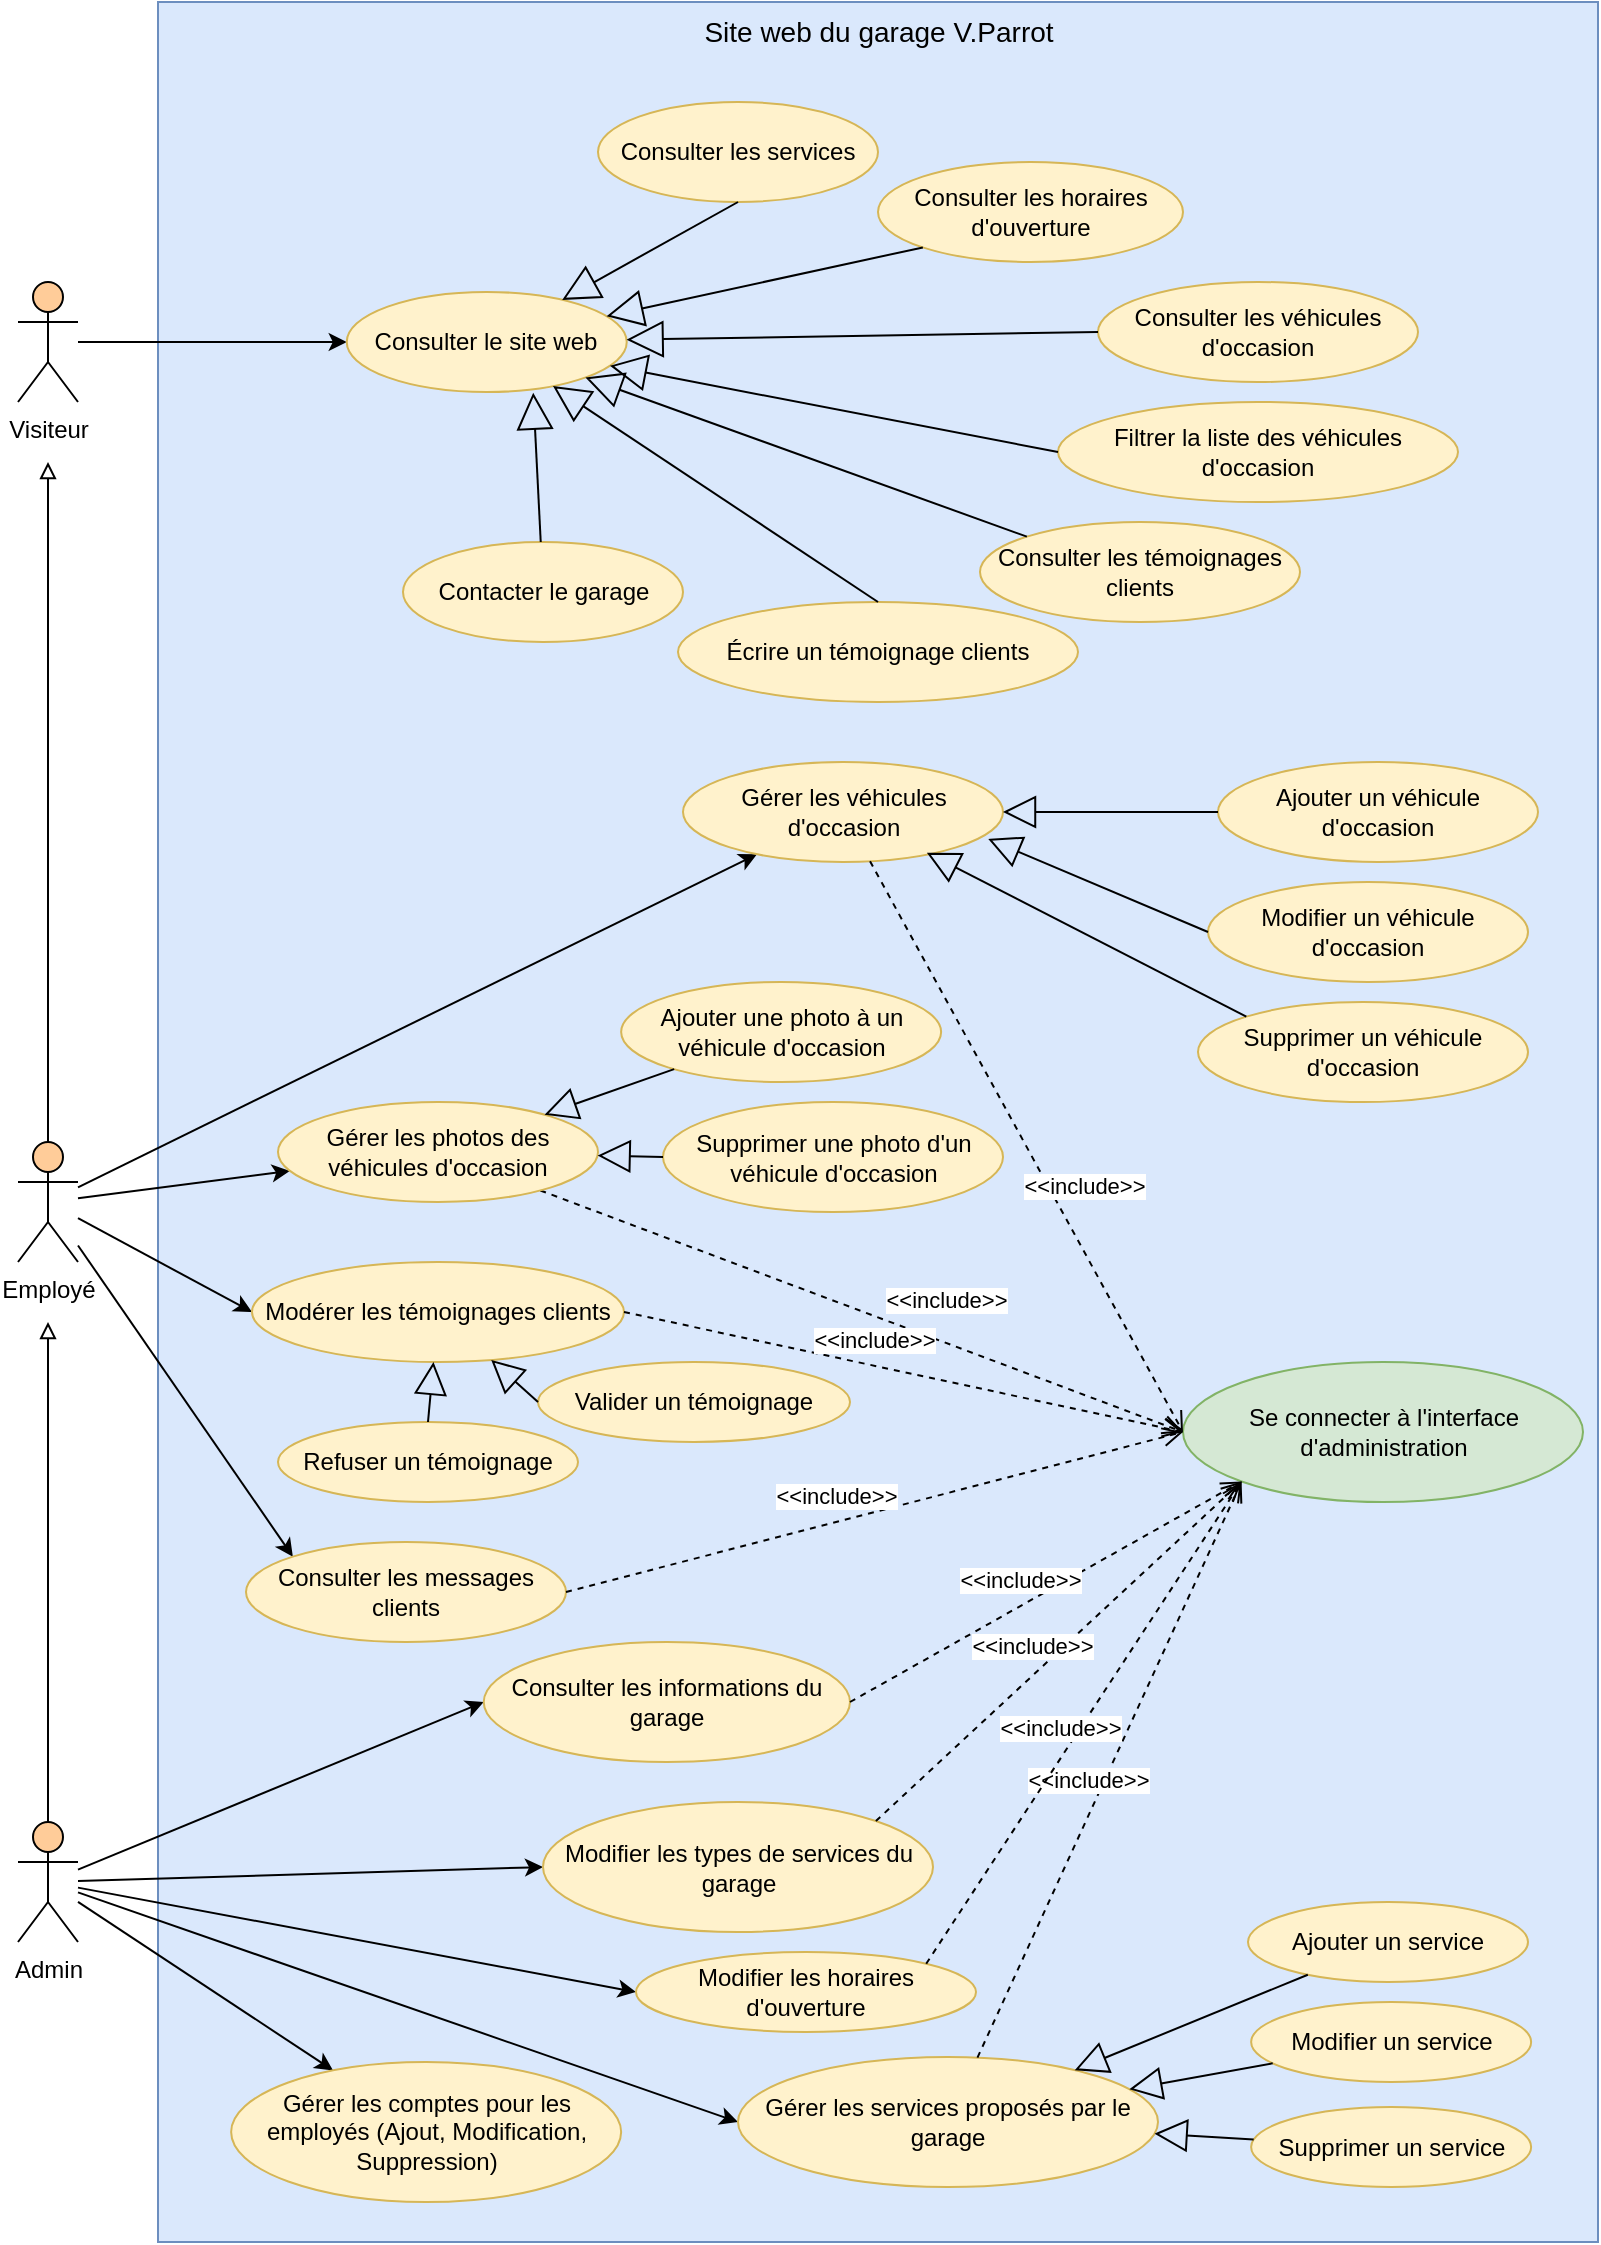 <mxfile version="22.0.0" type="device">
  <diagram name="Page-1" id="h5iBWaYtBdIzpQoZOTI2">
    <mxGraphModel dx="1059" dy="752" grid="1" gridSize="10" guides="1" tooltips="1" connect="1" arrows="1" fold="1" page="1" pageScale="1" pageWidth="827" pageHeight="1169" math="0" shadow="0">
      <root>
        <mxCell id="0" />
        <mxCell id="1" parent="0" />
        <mxCell id="wkDEfTS1j_juvGfnHHMa-12" value="" style="rounded=0;whiteSpace=wrap;html=1;fillColor=#dae8fc;strokeColor=#6c8ebf;verticalAlign=bottom;" parent="1" vertex="1">
          <mxGeometry x="90" y="10" width="720" height="1120" as="geometry" />
        </mxCell>
        <mxCell id="wkDEfTS1j_juvGfnHHMa-36" style="edgeStyle=orthogonalEdgeStyle;rounded=0;orthogonalLoop=1;jettySize=auto;html=1;endArrow=block;endFill=0;" parent="1" source="wkDEfTS1j_juvGfnHHMa-1" edge="1">
          <mxGeometry relative="1" as="geometry">
            <mxPoint x="35" y="670" as="targetPoint" />
          </mxGeometry>
        </mxCell>
        <mxCell id="wkDEfTS1j_juvGfnHHMa-52" style="rounded=0;orthogonalLoop=1;jettySize=auto;html=1;entryX=0;entryY=0.5;entryDx=0;entryDy=0;" parent="1" source="wkDEfTS1j_juvGfnHHMa-1" target="wkDEfTS1j_juvGfnHHMa-19" edge="1">
          <mxGeometry relative="1" as="geometry" />
        </mxCell>
        <mxCell id="wkDEfTS1j_juvGfnHHMa-98" style="rounded=0;orthogonalLoop=1;jettySize=auto;html=1;entryX=0;entryY=0.5;entryDx=0;entryDy=0;" parent="1" source="wkDEfTS1j_juvGfnHHMa-1" target="wkDEfTS1j_juvGfnHHMa-80" edge="1">
          <mxGeometry relative="1" as="geometry" />
        </mxCell>
        <mxCell id="wkDEfTS1j_juvGfnHHMa-99" style="rounded=0;orthogonalLoop=1;jettySize=auto;html=1;entryX=0;entryY=0.5;entryDx=0;entryDy=0;" parent="1" source="wkDEfTS1j_juvGfnHHMa-1" target="wkDEfTS1j_juvGfnHHMa-75" edge="1">
          <mxGeometry relative="1" as="geometry" />
        </mxCell>
        <mxCell id="wkDEfTS1j_juvGfnHHMa-100" style="rounded=0;orthogonalLoop=1;jettySize=auto;html=1;entryX=0;entryY=0.5;entryDx=0;entryDy=0;" parent="1" source="wkDEfTS1j_juvGfnHHMa-1" target="wkDEfTS1j_juvGfnHHMa-74" edge="1">
          <mxGeometry relative="1" as="geometry" />
        </mxCell>
        <mxCell id="dHHyZEyWkRLaGQ7uEb4g-2" style="rounded=0;orthogonalLoop=1;jettySize=auto;html=1;" edge="1" parent="1" source="wkDEfTS1j_juvGfnHHMa-1" target="dHHyZEyWkRLaGQ7uEb4g-1">
          <mxGeometry relative="1" as="geometry" />
        </mxCell>
        <mxCell id="wkDEfTS1j_juvGfnHHMa-1" value="Admin&lt;br&gt;" style="shape=umlActor;verticalLabelPosition=bottom;verticalAlign=top;html=1;outlineConnect=0;fillColor=#FFCC99;" parent="1" vertex="1">
          <mxGeometry x="20" y="920" width="30" height="60" as="geometry" />
        </mxCell>
        <mxCell id="wkDEfTS1j_juvGfnHHMa-37" style="edgeStyle=orthogonalEdgeStyle;rounded=0;orthogonalLoop=1;jettySize=auto;html=1;endArrow=block;endFill=0;" parent="1" source="wkDEfTS1j_juvGfnHHMa-5" edge="1">
          <mxGeometry relative="1" as="geometry">
            <mxPoint x="35" y="240" as="targetPoint" />
          </mxGeometry>
        </mxCell>
        <mxCell id="wkDEfTS1j_juvGfnHHMa-58" style="rounded=0;orthogonalLoop=1;jettySize=auto;html=1;entryX=0;entryY=0.5;entryDx=0;entryDy=0;" parent="1" source="wkDEfTS1j_juvGfnHHMa-5" target="wkDEfTS1j_juvGfnHHMa-31" edge="1">
          <mxGeometry relative="1" as="geometry" />
        </mxCell>
        <mxCell id="wkDEfTS1j_juvGfnHHMa-59" style="rounded=0;orthogonalLoop=1;jettySize=auto;html=1;entryX=0;entryY=0;entryDx=0;entryDy=0;" parent="1" source="wkDEfTS1j_juvGfnHHMa-5" target="wkDEfTS1j_juvGfnHHMa-35" edge="1">
          <mxGeometry relative="1" as="geometry" />
        </mxCell>
        <mxCell id="wkDEfTS1j_juvGfnHHMa-91" style="rounded=0;orthogonalLoop=1;jettySize=auto;html=1;" parent="1" source="wkDEfTS1j_juvGfnHHMa-5" target="wkDEfTS1j_juvGfnHHMa-76" edge="1">
          <mxGeometry relative="1" as="geometry" />
        </mxCell>
        <mxCell id="wkDEfTS1j_juvGfnHHMa-92" style="rounded=0;orthogonalLoop=1;jettySize=auto;html=1;" parent="1" source="wkDEfTS1j_juvGfnHHMa-5" target="wkDEfTS1j_juvGfnHHMa-77" edge="1">
          <mxGeometry relative="1" as="geometry" />
        </mxCell>
        <mxCell id="wkDEfTS1j_juvGfnHHMa-5" value="Employé" style="shape=umlActor;verticalLabelPosition=bottom;verticalAlign=top;html=1;outlineConnect=0;fillColor=#FFCC99;" parent="1" vertex="1">
          <mxGeometry x="20" y="580" width="30" height="60" as="geometry" />
        </mxCell>
        <mxCell id="wkDEfTS1j_juvGfnHHMa-60" style="rounded=0;orthogonalLoop=1;jettySize=auto;html=1;entryX=0;entryY=0.5;entryDx=0;entryDy=0;" parent="1" source="wkDEfTS1j_juvGfnHHMa-6" target="wkDEfTS1j_juvGfnHHMa-30" edge="1">
          <mxGeometry relative="1" as="geometry" />
        </mxCell>
        <mxCell id="wkDEfTS1j_juvGfnHHMa-6" value="Visiteur" style="shape=umlActor;verticalLabelPosition=bottom;verticalAlign=top;html=1;outlineConnect=0;fillColor=#FFCC99;" parent="1" vertex="1">
          <mxGeometry x="20" y="150" width="30" height="60" as="geometry" />
        </mxCell>
        <mxCell id="wkDEfTS1j_juvGfnHHMa-13" value="Site web du garage V.Parrot" style="text;html=1;strokeColor=none;fillColor=none;align=center;verticalAlign=middle;whiteSpace=wrap;rounded=0;fontSize=14;" parent="1" vertex="1">
          <mxGeometry x="352.5" y="10" width="195" height="30" as="geometry" />
        </mxCell>
        <mxCell id="wkDEfTS1j_juvGfnHHMa-14" value="Se connecter à l&#39;interface d&#39;administration" style="ellipse;whiteSpace=wrap;html=1;fillColor=#d5e8d4;strokeColor=#82b366;" parent="1" vertex="1">
          <mxGeometry x="602.5" y="690" width="200" height="70" as="geometry" />
        </mxCell>
        <mxCell id="wkDEfTS1j_juvGfnHHMa-15" value="Ajouter un service" style="ellipse;whiteSpace=wrap;html=1;fillColor=#fff2cc;strokeColor=#d6b656;" parent="1" vertex="1">
          <mxGeometry x="635" y="960" width="140" height="40" as="geometry" />
        </mxCell>
        <mxCell id="wkDEfTS1j_juvGfnHHMa-16" value="Modifier un service" style="ellipse;whiteSpace=wrap;html=1;fillColor=#fff2cc;strokeColor=#d6b656;" parent="1" vertex="1">
          <mxGeometry x="636.57" y="1010" width="140" height="40" as="geometry" />
        </mxCell>
        <mxCell id="wkDEfTS1j_juvGfnHHMa-17" value="Supprimer un service" style="ellipse;whiteSpace=wrap;html=1;fillColor=#fff2cc;strokeColor=#d6b656;" parent="1" vertex="1">
          <mxGeometry x="636.57" y="1062.5" width="140" height="40" as="geometry" />
        </mxCell>
        <mxCell id="wkDEfTS1j_juvGfnHHMa-18" value="Consulter les services" style="ellipse;whiteSpace=wrap;html=1;fillColor=#fff2cc;strokeColor=#d6b656;" parent="1" vertex="1">
          <mxGeometry x="310" y="60" width="140" height="50" as="geometry" />
        </mxCell>
        <mxCell id="wkDEfTS1j_juvGfnHHMa-19" value="Modifier les horaires d&#39;ouverture" style="ellipse;whiteSpace=wrap;html=1;fillColor=#fff2cc;strokeColor=#d6b656;" parent="1" vertex="1">
          <mxGeometry x="329" y="985" width="170" height="40" as="geometry" />
        </mxCell>
        <mxCell id="wkDEfTS1j_juvGfnHHMa-20" value="Consulter les véhicules d&#39;occasion" style="ellipse;whiteSpace=wrap;html=1;fillColor=#fff2cc;strokeColor=#d6b656;" parent="1" vertex="1">
          <mxGeometry x="560" y="150" width="160" height="50" as="geometry" />
        </mxCell>
        <mxCell id="wkDEfTS1j_juvGfnHHMa-21" value="Consulter les horaires d&#39;ouverture" style="ellipse;whiteSpace=wrap;html=1;fillColor=#fff2cc;strokeColor=#d6b656;" parent="1" vertex="1">
          <mxGeometry x="450" y="90" width="152.5" height="50" as="geometry" />
        </mxCell>
        <mxCell id="wkDEfTS1j_juvGfnHHMa-22" value="Ajouter un véhicule d&#39;occasion" style="ellipse;whiteSpace=wrap;html=1;fillColor=#fff2cc;strokeColor=#d6b656;" parent="1" vertex="1">
          <mxGeometry x="620" y="390" width="160" height="50" as="geometry" />
        </mxCell>
        <mxCell id="wkDEfTS1j_juvGfnHHMa-23" value="Modifier un véhicule d&#39;occasion" style="ellipse;whiteSpace=wrap;html=1;fillColor=#fff2cc;strokeColor=#d6b656;" parent="1" vertex="1">
          <mxGeometry x="615" y="450" width="160" height="50" as="geometry" />
        </mxCell>
        <mxCell id="wkDEfTS1j_juvGfnHHMa-24" value="Supprimer un véhicule d&#39;occasion" style="ellipse;whiteSpace=wrap;html=1;fillColor=#fff2cc;strokeColor=#d6b656;" parent="1" vertex="1">
          <mxGeometry x="610" y="510" width="165" height="50" as="geometry" />
        </mxCell>
        <mxCell id="wkDEfTS1j_juvGfnHHMa-25" value="Filtrer la liste des véhicules d&#39;occasion" style="ellipse;whiteSpace=wrap;html=1;fillColor=#fff2cc;strokeColor=#d6b656;" parent="1" vertex="1">
          <mxGeometry x="540" y="210" width="200" height="50" as="geometry" />
        </mxCell>
        <mxCell id="wkDEfTS1j_juvGfnHHMa-27" value="Contacter le garage" style="ellipse;whiteSpace=wrap;html=1;fillColor=#fff2cc;strokeColor=#d6b656;" parent="1" vertex="1">
          <mxGeometry x="212.5" y="280" width="140" height="50" as="geometry" />
        </mxCell>
        <mxCell id="wkDEfTS1j_juvGfnHHMa-28" value="Écrire un témoignage clients" style="ellipse;whiteSpace=wrap;html=1;fillColor=#fff2cc;strokeColor=#d6b656;" parent="1" vertex="1">
          <mxGeometry x="350" y="310" width="200" height="50" as="geometry" />
        </mxCell>
        <mxCell id="wkDEfTS1j_juvGfnHHMa-30" value="Consulter le site web" style="ellipse;whiteSpace=wrap;html=1;fillColor=#fff2cc;strokeColor=#d6b656;" parent="1" vertex="1">
          <mxGeometry x="184.37" y="155" width="140" height="50" as="geometry" />
        </mxCell>
        <mxCell id="wkDEfTS1j_juvGfnHHMa-31" value="Modérer les témoignages clients" style="ellipse;whiteSpace=wrap;html=1;fillColor=#fff2cc;strokeColor=#d6b656;" parent="1" vertex="1">
          <mxGeometry x="137" y="640" width="186" height="50" as="geometry" />
        </mxCell>
        <mxCell id="wkDEfTS1j_juvGfnHHMa-33" value="Ajouter une photo à un véhicule d&#39;occasion" style="ellipse;whiteSpace=wrap;html=1;fillColor=#fff2cc;strokeColor=#d6b656;" parent="1" vertex="1">
          <mxGeometry x="321.57" y="500" width="160" height="50" as="geometry" />
        </mxCell>
        <mxCell id="wkDEfTS1j_juvGfnHHMa-34" value="Supprimer une photo d&#39;un véhicule d&#39;occasion" style="ellipse;whiteSpace=wrap;html=1;fillColor=#fff2cc;strokeColor=#d6b656;" parent="1" vertex="1">
          <mxGeometry x="342.5" y="560" width="170" height="55" as="geometry" />
        </mxCell>
        <mxCell id="wkDEfTS1j_juvGfnHHMa-35" value="Consulter les messages clients" style="ellipse;whiteSpace=wrap;html=1;fillColor=#fff2cc;strokeColor=#d6b656;" parent="1" vertex="1">
          <mxGeometry x="134" y="780" width="160" height="50" as="geometry" />
        </mxCell>
        <mxCell id="wkDEfTS1j_juvGfnHHMa-40" style="edgeStyle=orthogonalEdgeStyle;rounded=0;orthogonalLoop=1;jettySize=auto;html=1;exitX=0.5;exitY=1;exitDx=0;exitDy=0;" parent="1" source="wkDEfTS1j_juvGfnHHMa-25" target="wkDEfTS1j_juvGfnHHMa-25" edge="1">
          <mxGeometry relative="1" as="geometry" />
        </mxCell>
        <mxCell id="wkDEfTS1j_juvGfnHHMa-46" value="Consulter les témoignages clients" style="ellipse;whiteSpace=wrap;html=1;fillColor=#fff2cc;strokeColor=#d6b656;" parent="1" vertex="1">
          <mxGeometry x="501" y="270" width="160" height="50" as="geometry" />
        </mxCell>
        <mxCell id="wkDEfTS1j_juvGfnHHMa-73" value="&amp;lt;&amp;lt;include&amp;gt;&amp;gt;" style="html=1;verticalAlign=bottom;endArrow=open;dashed=1;endSize=8;curved=0;rounded=0;entryX=0;entryY=0.5;entryDx=0;entryDy=0;" parent="1" source="wkDEfTS1j_juvGfnHHMa-77" target="wkDEfTS1j_juvGfnHHMa-14" edge="1">
          <mxGeometry x="0.239" y="12" relative="1" as="geometry">
            <mxPoint x="512" y="625" as="sourcePoint" />
            <mxPoint x="590" y="725" as="targetPoint" />
            <mxPoint as="offset" />
          </mxGeometry>
        </mxCell>
        <mxCell id="wkDEfTS1j_juvGfnHHMa-74" value="Consulter les informations du garage" style="ellipse;whiteSpace=wrap;html=1;fillColor=#fff2cc;strokeColor=#d6b656;" parent="1" vertex="1">
          <mxGeometry x="252.87" y="830" width="183.13" height="60" as="geometry" />
        </mxCell>
        <mxCell id="wkDEfTS1j_juvGfnHHMa-75" value="Modifier les types de services du garage" style="ellipse;whiteSpace=wrap;html=1;fillColor=#fff2cc;strokeColor=#d6b656;" parent="1" vertex="1">
          <mxGeometry x="282.5" y="910" width="195" height="65" as="geometry" />
        </mxCell>
        <mxCell id="wkDEfTS1j_juvGfnHHMa-76" value="Gérer les véhicules d&#39;occasion" style="ellipse;whiteSpace=wrap;html=1;fillColor=#fff2cc;strokeColor=#d6b656;" parent="1" vertex="1">
          <mxGeometry x="352.5" y="390" width="160" height="50" as="geometry" />
        </mxCell>
        <mxCell id="wkDEfTS1j_juvGfnHHMa-77" value="Gérer les photos des véhicules d&#39;occasion" style="ellipse;whiteSpace=wrap;html=1;fillColor=#fff2cc;strokeColor=#d6b656;" parent="1" vertex="1">
          <mxGeometry x="150" y="560" width="160" height="50" as="geometry" />
        </mxCell>
        <mxCell id="wkDEfTS1j_juvGfnHHMa-78" value="Valider un témoignage" style="ellipse;whiteSpace=wrap;html=1;fillColor=#fff2cc;strokeColor=#d6b656;" parent="1" vertex="1">
          <mxGeometry x="280" y="690" width="156" height="40" as="geometry" />
        </mxCell>
        <mxCell id="wkDEfTS1j_juvGfnHHMa-79" value="Refuser un témoignage" style="ellipse;whiteSpace=wrap;html=1;fillColor=#fff2cc;strokeColor=#d6b656;" parent="1" vertex="1">
          <mxGeometry x="150" y="720" width="150" height="40" as="geometry" />
        </mxCell>
        <mxCell id="wkDEfTS1j_juvGfnHHMa-80" value="Gérer les services proposés par le garage" style="ellipse;whiteSpace=wrap;html=1;fillColor=#fff2cc;strokeColor=#d6b656;" parent="1" vertex="1">
          <mxGeometry x="380" y="1037.5" width="210" height="65" as="geometry" />
        </mxCell>
        <mxCell id="wkDEfTS1j_juvGfnHHMa-81" value="" style="endArrow=block;endSize=16;endFill=0;html=1;rounded=0;exitX=0.5;exitY=1;exitDx=0;exitDy=0;" parent="1" source="wkDEfTS1j_juvGfnHHMa-18" target="wkDEfTS1j_juvGfnHHMa-30" edge="1">
          <mxGeometry x="0.393" y="21" width="160" relative="1" as="geometry">
            <mxPoint x="430" y="220" as="sourcePoint" />
            <mxPoint x="590" y="220" as="targetPoint" />
            <mxPoint as="offset" />
          </mxGeometry>
        </mxCell>
        <mxCell id="wkDEfTS1j_juvGfnHHMa-82" value="" style="endArrow=block;endSize=16;endFill=0;html=1;rounded=0;exitX=0;exitY=1;exitDx=0;exitDy=0;" parent="1" source="wkDEfTS1j_juvGfnHHMa-21" target="wkDEfTS1j_juvGfnHHMa-30" edge="1">
          <mxGeometry x="0.393" y="21" width="160" relative="1" as="geometry">
            <mxPoint x="410" y="140" as="sourcePoint" />
            <mxPoint x="395" y="205" as="targetPoint" />
            <mxPoint as="offset" />
          </mxGeometry>
        </mxCell>
        <mxCell id="wkDEfTS1j_juvGfnHHMa-83" value="" style="endArrow=block;endSize=16;endFill=0;html=1;rounded=0;exitX=0;exitY=0.5;exitDx=0;exitDy=0;" parent="1" source="wkDEfTS1j_juvGfnHHMa-20" target="wkDEfTS1j_juvGfnHHMa-30" edge="1">
          <mxGeometry x="0.393" y="21" width="160" relative="1" as="geometry">
            <mxPoint x="420" y="150" as="sourcePoint" />
            <mxPoint x="380" y="200" as="targetPoint" />
            <mxPoint as="offset" />
          </mxGeometry>
        </mxCell>
        <mxCell id="wkDEfTS1j_juvGfnHHMa-84" value="" style="endArrow=block;endSize=16;endFill=0;html=1;rounded=0;exitX=0;exitY=0.5;exitDx=0;exitDy=0;" parent="1" source="wkDEfTS1j_juvGfnHHMa-25" target="wkDEfTS1j_juvGfnHHMa-30" edge="1">
          <mxGeometry x="0.393" y="21" width="160" relative="1" as="geometry">
            <mxPoint x="580" y="195" as="sourcePoint" />
            <mxPoint x="390" y="210" as="targetPoint" />
            <mxPoint as="offset" />
          </mxGeometry>
        </mxCell>
        <mxCell id="wkDEfTS1j_juvGfnHHMa-85" value="" style="endArrow=block;endSize=16;endFill=0;html=1;rounded=0;exitX=0;exitY=0;exitDx=0;exitDy=0;" parent="1" source="wkDEfTS1j_juvGfnHHMa-46" target="wkDEfTS1j_juvGfnHHMa-30" edge="1">
          <mxGeometry x="0.393" y="21" width="160" relative="1" as="geometry">
            <mxPoint x="560" y="255" as="sourcePoint" />
            <mxPoint x="385" y="218" as="targetPoint" />
            <mxPoint as="offset" />
          </mxGeometry>
        </mxCell>
        <mxCell id="wkDEfTS1j_juvGfnHHMa-86" value="" style="endArrow=block;endSize=16;endFill=0;html=1;rounded=0;exitX=0.5;exitY=0;exitDx=0;exitDy=0;" parent="1" source="wkDEfTS1j_juvGfnHHMa-28" target="wkDEfTS1j_juvGfnHHMa-30" edge="1">
          <mxGeometry x="0.393" y="21" width="160" relative="1" as="geometry">
            <mxPoint x="534" y="297" as="sourcePoint" />
            <mxPoint x="369" y="224" as="targetPoint" />
            <mxPoint as="offset" />
          </mxGeometry>
        </mxCell>
        <mxCell id="wkDEfTS1j_juvGfnHHMa-87" value="" style="endArrow=block;endSize=16;endFill=0;html=1;rounded=0;entryX=0.666;entryY=1.007;entryDx=0;entryDy=0;entryPerimeter=0;" parent="1" source="wkDEfTS1j_juvGfnHHMa-27" target="wkDEfTS1j_juvGfnHHMa-30" edge="1">
          <mxGeometry x="0.393" y="21" width="160" relative="1" as="geometry">
            <mxPoint x="440" y="330" as="sourcePoint" />
            <mxPoint x="347" y="229" as="targetPoint" />
            <mxPoint as="offset" />
          </mxGeometry>
        </mxCell>
        <mxCell id="wkDEfTS1j_juvGfnHHMa-88" value="" style="endArrow=block;endSize=14;endFill=0;html=1;rounded=0;exitX=0;exitY=0.5;exitDx=0;exitDy=0;" parent="1" source="wkDEfTS1j_juvGfnHHMa-22" target="wkDEfTS1j_juvGfnHHMa-76" edge="1">
          <mxGeometry x="0.393" y="21" width="160" relative="1" as="geometry">
            <mxPoint x="297" y="445" as="sourcePoint" />
            <mxPoint x="280" y="370" as="targetPoint" />
            <mxPoint as="offset" />
          </mxGeometry>
        </mxCell>
        <mxCell id="wkDEfTS1j_juvGfnHHMa-89" value="" style="endArrow=block;endSize=14;endFill=0;html=1;rounded=0;exitX=0;exitY=0;exitDx=0;exitDy=0;entryX=0.762;entryY=0.907;entryDx=0;entryDy=0;entryPerimeter=0;" parent="1" source="wkDEfTS1j_juvGfnHHMa-24" target="wkDEfTS1j_juvGfnHHMa-76" edge="1">
          <mxGeometry x="0.393" y="21" width="160" relative="1" as="geometry">
            <mxPoint x="320" y="445" as="sourcePoint" />
            <mxPoint x="510" y="415" as="targetPoint" />
            <mxPoint as="offset" />
          </mxGeometry>
        </mxCell>
        <mxCell id="wkDEfTS1j_juvGfnHHMa-90" value="" style="endArrow=block;endSize=14;endFill=0;html=1;rounded=0;exitX=0;exitY=0.5;exitDx=0;exitDy=0;entryX=0.954;entryY=0.77;entryDx=0;entryDy=0;entryPerimeter=0;" parent="1" source="wkDEfTS1j_juvGfnHHMa-23" target="wkDEfTS1j_juvGfnHHMa-76" edge="1">
          <mxGeometry x="0.393" y="21" width="160" relative="1" as="geometry">
            <mxPoint x="330" y="455" as="sourcePoint" />
            <mxPoint x="281" y="492" as="targetPoint" />
            <mxPoint as="offset" />
          </mxGeometry>
        </mxCell>
        <mxCell id="wkDEfTS1j_juvGfnHHMa-93" value="" style="endArrow=block;endSize=14;endFill=0;html=1;rounded=0;exitX=0;exitY=0.5;exitDx=0;exitDy=0;" parent="1" source="wkDEfTS1j_juvGfnHHMa-34" target="wkDEfTS1j_juvGfnHHMa-77" edge="1">
          <mxGeometry x="0.393" y="21" width="160" relative="1" as="geometry">
            <mxPoint x="409" y="537" as="sourcePoint" />
            <mxPoint x="309" y="518" as="targetPoint" />
            <mxPoint as="offset" />
          </mxGeometry>
        </mxCell>
        <mxCell id="wkDEfTS1j_juvGfnHHMa-94" value="" style="endArrow=block;endSize=14;endFill=0;html=1;rounded=0;" parent="1" source="wkDEfTS1j_juvGfnHHMa-33" target="wkDEfTS1j_juvGfnHHMa-77" edge="1">
          <mxGeometry x="0.393" y="21" width="160" relative="1" as="geometry">
            <mxPoint x="419" y="547" as="sourcePoint" />
            <mxPoint x="319" y="528" as="targetPoint" />
            <mxPoint as="offset" />
          </mxGeometry>
        </mxCell>
        <mxCell id="wkDEfTS1j_juvGfnHHMa-95" value="" style="endArrow=block;endSize=14;endFill=0;html=1;rounded=0;exitX=0;exitY=0.5;exitDx=0;exitDy=0;" parent="1" source="wkDEfTS1j_juvGfnHHMa-78" target="wkDEfTS1j_juvGfnHHMa-31" edge="1">
          <mxGeometry x="0.393" y="21" width="160" relative="1" as="geometry">
            <mxPoint x="350" y="678" as="sourcePoint" />
            <mxPoint x="274" y="641" as="targetPoint" />
            <mxPoint as="offset" />
          </mxGeometry>
        </mxCell>
        <mxCell id="wkDEfTS1j_juvGfnHHMa-96" value="" style="endArrow=block;endSize=14;endFill=0;html=1;rounded=0;exitX=0.5;exitY=0;exitDx=0;exitDy=0;" parent="1" source="wkDEfTS1j_juvGfnHHMa-79" target="wkDEfTS1j_juvGfnHHMa-31" edge="1">
          <mxGeometry x="0.393" y="21" width="160" relative="1" as="geometry">
            <mxPoint x="525" y="776" as="sourcePoint" />
            <mxPoint x="474" y="767" as="targetPoint" />
            <mxPoint as="offset" />
          </mxGeometry>
        </mxCell>
        <mxCell id="wkDEfTS1j_juvGfnHHMa-101" value="" style="endArrow=block;endSize=14;endFill=0;html=1;rounded=0;" parent="1" source="wkDEfTS1j_juvGfnHHMa-16" target="wkDEfTS1j_juvGfnHHMa-80" edge="1">
          <mxGeometry x="0.393" y="21" width="160" relative="1" as="geometry">
            <mxPoint x="441" y="899" as="sourcePoint" />
            <mxPoint x="375" y="866" as="targetPoint" />
            <mxPoint as="offset" />
          </mxGeometry>
        </mxCell>
        <mxCell id="wkDEfTS1j_juvGfnHHMa-102" value="" style="endArrow=block;endSize=14;endFill=0;html=1;rounded=0;" parent="1" source="wkDEfTS1j_juvGfnHHMa-17" target="wkDEfTS1j_juvGfnHHMa-80" edge="1">
          <mxGeometry x="0.393" y="21" width="160" relative="1" as="geometry">
            <mxPoint x="513" y="820" as="sourcePoint" />
            <mxPoint x="447" y="787" as="targetPoint" />
            <mxPoint as="offset" />
          </mxGeometry>
        </mxCell>
        <mxCell id="wkDEfTS1j_juvGfnHHMa-103" value="" style="endArrow=block;endSize=14;endFill=0;html=1;rounded=0;" parent="1" source="wkDEfTS1j_juvGfnHHMa-15" target="wkDEfTS1j_juvGfnHHMa-80" edge="1">
          <mxGeometry x="0.393" y="21" width="160" relative="1" as="geometry">
            <mxPoint x="523" y="830" as="sourcePoint" />
            <mxPoint x="457" y="797" as="targetPoint" />
            <mxPoint as="offset" />
          </mxGeometry>
        </mxCell>
        <mxCell id="wkDEfTS1j_juvGfnHHMa-104" value="&amp;lt;&amp;lt;include&amp;gt;&amp;gt;" style="html=1;verticalAlign=bottom;endArrow=open;dashed=1;endSize=8;curved=0;rounded=0;exitX=1;exitY=0.5;exitDx=0;exitDy=0;entryX=0;entryY=0.5;entryDx=0;entryDy=0;" parent="1" source="wkDEfTS1j_juvGfnHHMa-31" target="wkDEfTS1j_juvGfnHHMa-14" edge="1">
          <mxGeometry x="-0.114" y="4" relative="1" as="geometry">
            <mxPoint x="286" y="638" as="sourcePoint" />
            <mxPoint x="580" y="725" as="targetPoint" />
            <mxPoint as="offset" />
          </mxGeometry>
        </mxCell>
        <mxCell id="wkDEfTS1j_juvGfnHHMa-105" value="&amp;lt;&amp;lt;include&amp;gt;&amp;gt;" style="html=1;verticalAlign=bottom;endArrow=open;dashed=1;endSize=8;curved=0;rounded=0;entryX=0;entryY=0.5;entryDx=0;entryDy=0;" parent="1" source="wkDEfTS1j_juvGfnHHMa-76" target="wkDEfTS1j_juvGfnHHMa-14" edge="1">
          <mxGeometry x="0.239" y="12" relative="1" as="geometry">
            <mxPoint x="286" y="638" as="sourcePoint" />
            <mxPoint x="590" y="735" as="targetPoint" />
            <mxPoint as="offset" />
          </mxGeometry>
        </mxCell>
        <mxCell id="wkDEfTS1j_juvGfnHHMa-107" value="&amp;lt;&amp;lt;include&amp;gt;&amp;gt;" style="html=1;verticalAlign=bottom;endArrow=open;dashed=1;endSize=8;curved=0;rounded=0;entryX=0;entryY=1;entryDx=0;entryDy=0;exitX=1;exitY=0;exitDx=0;exitDy=0;" parent="1" source="wkDEfTS1j_juvGfnHHMa-75" target="wkDEfTS1j_juvGfnHHMa-14" edge="1">
          <mxGeometry x="-0.114" y="4" relative="1" as="geometry">
            <mxPoint x="336" y="695" as="sourcePoint" />
            <mxPoint x="610" y="750" as="targetPoint" />
            <mxPoint as="offset" />
          </mxGeometry>
        </mxCell>
        <mxCell id="wkDEfTS1j_juvGfnHHMa-108" value="&amp;lt;&amp;lt;include&amp;gt;&amp;gt;" style="html=1;verticalAlign=bottom;endArrow=open;dashed=1;endSize=8;curved=0;rounded=0;entryX=0;entryY=1;entryDx=0;entryDy=0;" parent="1" source="wkDEfTS1j_juvGfnHHMa-80" target="wkDEfTS1j_juvGfnHHMa-14" edge="1">
          <mxGeometry x="-0.114" y="4" relative="1" as="geometry">
            <mxPoint x="422" y="919" as="sourcePoint" />
            <mxPoint x="645" y="766" as="targetPoint" />
            <mxPoint as="offset" />
          </mxGeometry>
        </mxCell>
        <mxCell id="wkDEfTS1j_juvGfnHHMa-109" value="&amp;lt;&amp;lt;include&amp;gt;&amp;gt;" style="html=1;verticalAlign=bottom;endArrow=open;dashed=1;endSize=8;curved=0;rounded=0;exitX=1;exitY=0.5;exitDx=0;exitDy=0;entryX=0;entryY=1;entryDx=0;entryDy=0;" parent="1" source="wkDEfTS1j_juvGfnHHMa-74" target="wkDEfTS1j_juvGfnHHMa-14" edge="1">
          <mxGeometry x="-0.114" y="4" relative="1" as="geometry">
            <mxPoint x="379" y="929" as="sourcePoint" />
            <mxPoint x="641" y="766" as="targetPoint" />
            <mxPoint as="offset" />
          </mxGeometry>
        </mxCell>
        <mxCell id="wkDEfTS1j_juvGfnHHMa-110" value="&amp;lt;&amp;lt;include&amp;gt;&amp;gt;" style="html=1;verticalAlign=bottom;endArrow=open;dashed=1;endSize=8;curved=0;rounded=0;exitX=1;exitY=0;exitDx=0;exitDy=0;entryX=0;entryY=1;entryDx=0;entryDy=0;" parent="1" source="wkDEfTS1j_juvGfnHHMa-19" target="wkDEfTS1j_juvGfnHHMa-14" edge="1">
          <mxGeometry x="-0.114" y="4" relative="1" as="geometry">
            <mxPoint x="389" y="939" as="sourcePoint" />
            <mxPoint x="610" y="750" as="targetPoint" />
            <mxPoint as="offset" />
          </mxGeometry>
        </mxCell>
        <mxCell id="wkDEfTS1j_juvGfnHHMa-112" value="&amp;lt;&amp;lt;include&amp;gt;&amp;gt;" style="html=1;verticalAlign=bottom;endArrow=open;dashed=1;endSize=8;curved=0;rounded=0;entryX=0;entryY=0.5;entryDx=0;entryDy=0;exitX=1;exitY=0.5;exitDx=0;exitDy=0;" parent="1" source="wkDEfTS1j_juvGfnHHMa-35" target="wkDEfTS1j_juvGfnHHMa-14" edge="1">
          <mxGeometry x="-0.114" y="4" relative="1" as="geometry">
            <mxPoint x="399" y="949" as="sourcePoint" />
            <mxPoint x="661" y="786" as="targetPoint" />
            <mxPoint as="offset" />
          </mxGeometry>
        </mxCell>
        <mxCell id="dHHyZEyWkRLaGQ7uEb4g-1" value="Gérer les comptes pour les employés (Ajout, Modification, Suppression)" style="ellipse;whiteSpace=wrap;html=1;fillColor=#fff2cc;strokeColor=#d6b656;" vertex="1" parent="1">
          <mxGeometry x="126.57" y="1040" width="195" height="70" as="geometry" />
        </mxCell>
      </root>
    </mxGraphModel>
  </diagram>
</mxfile>
